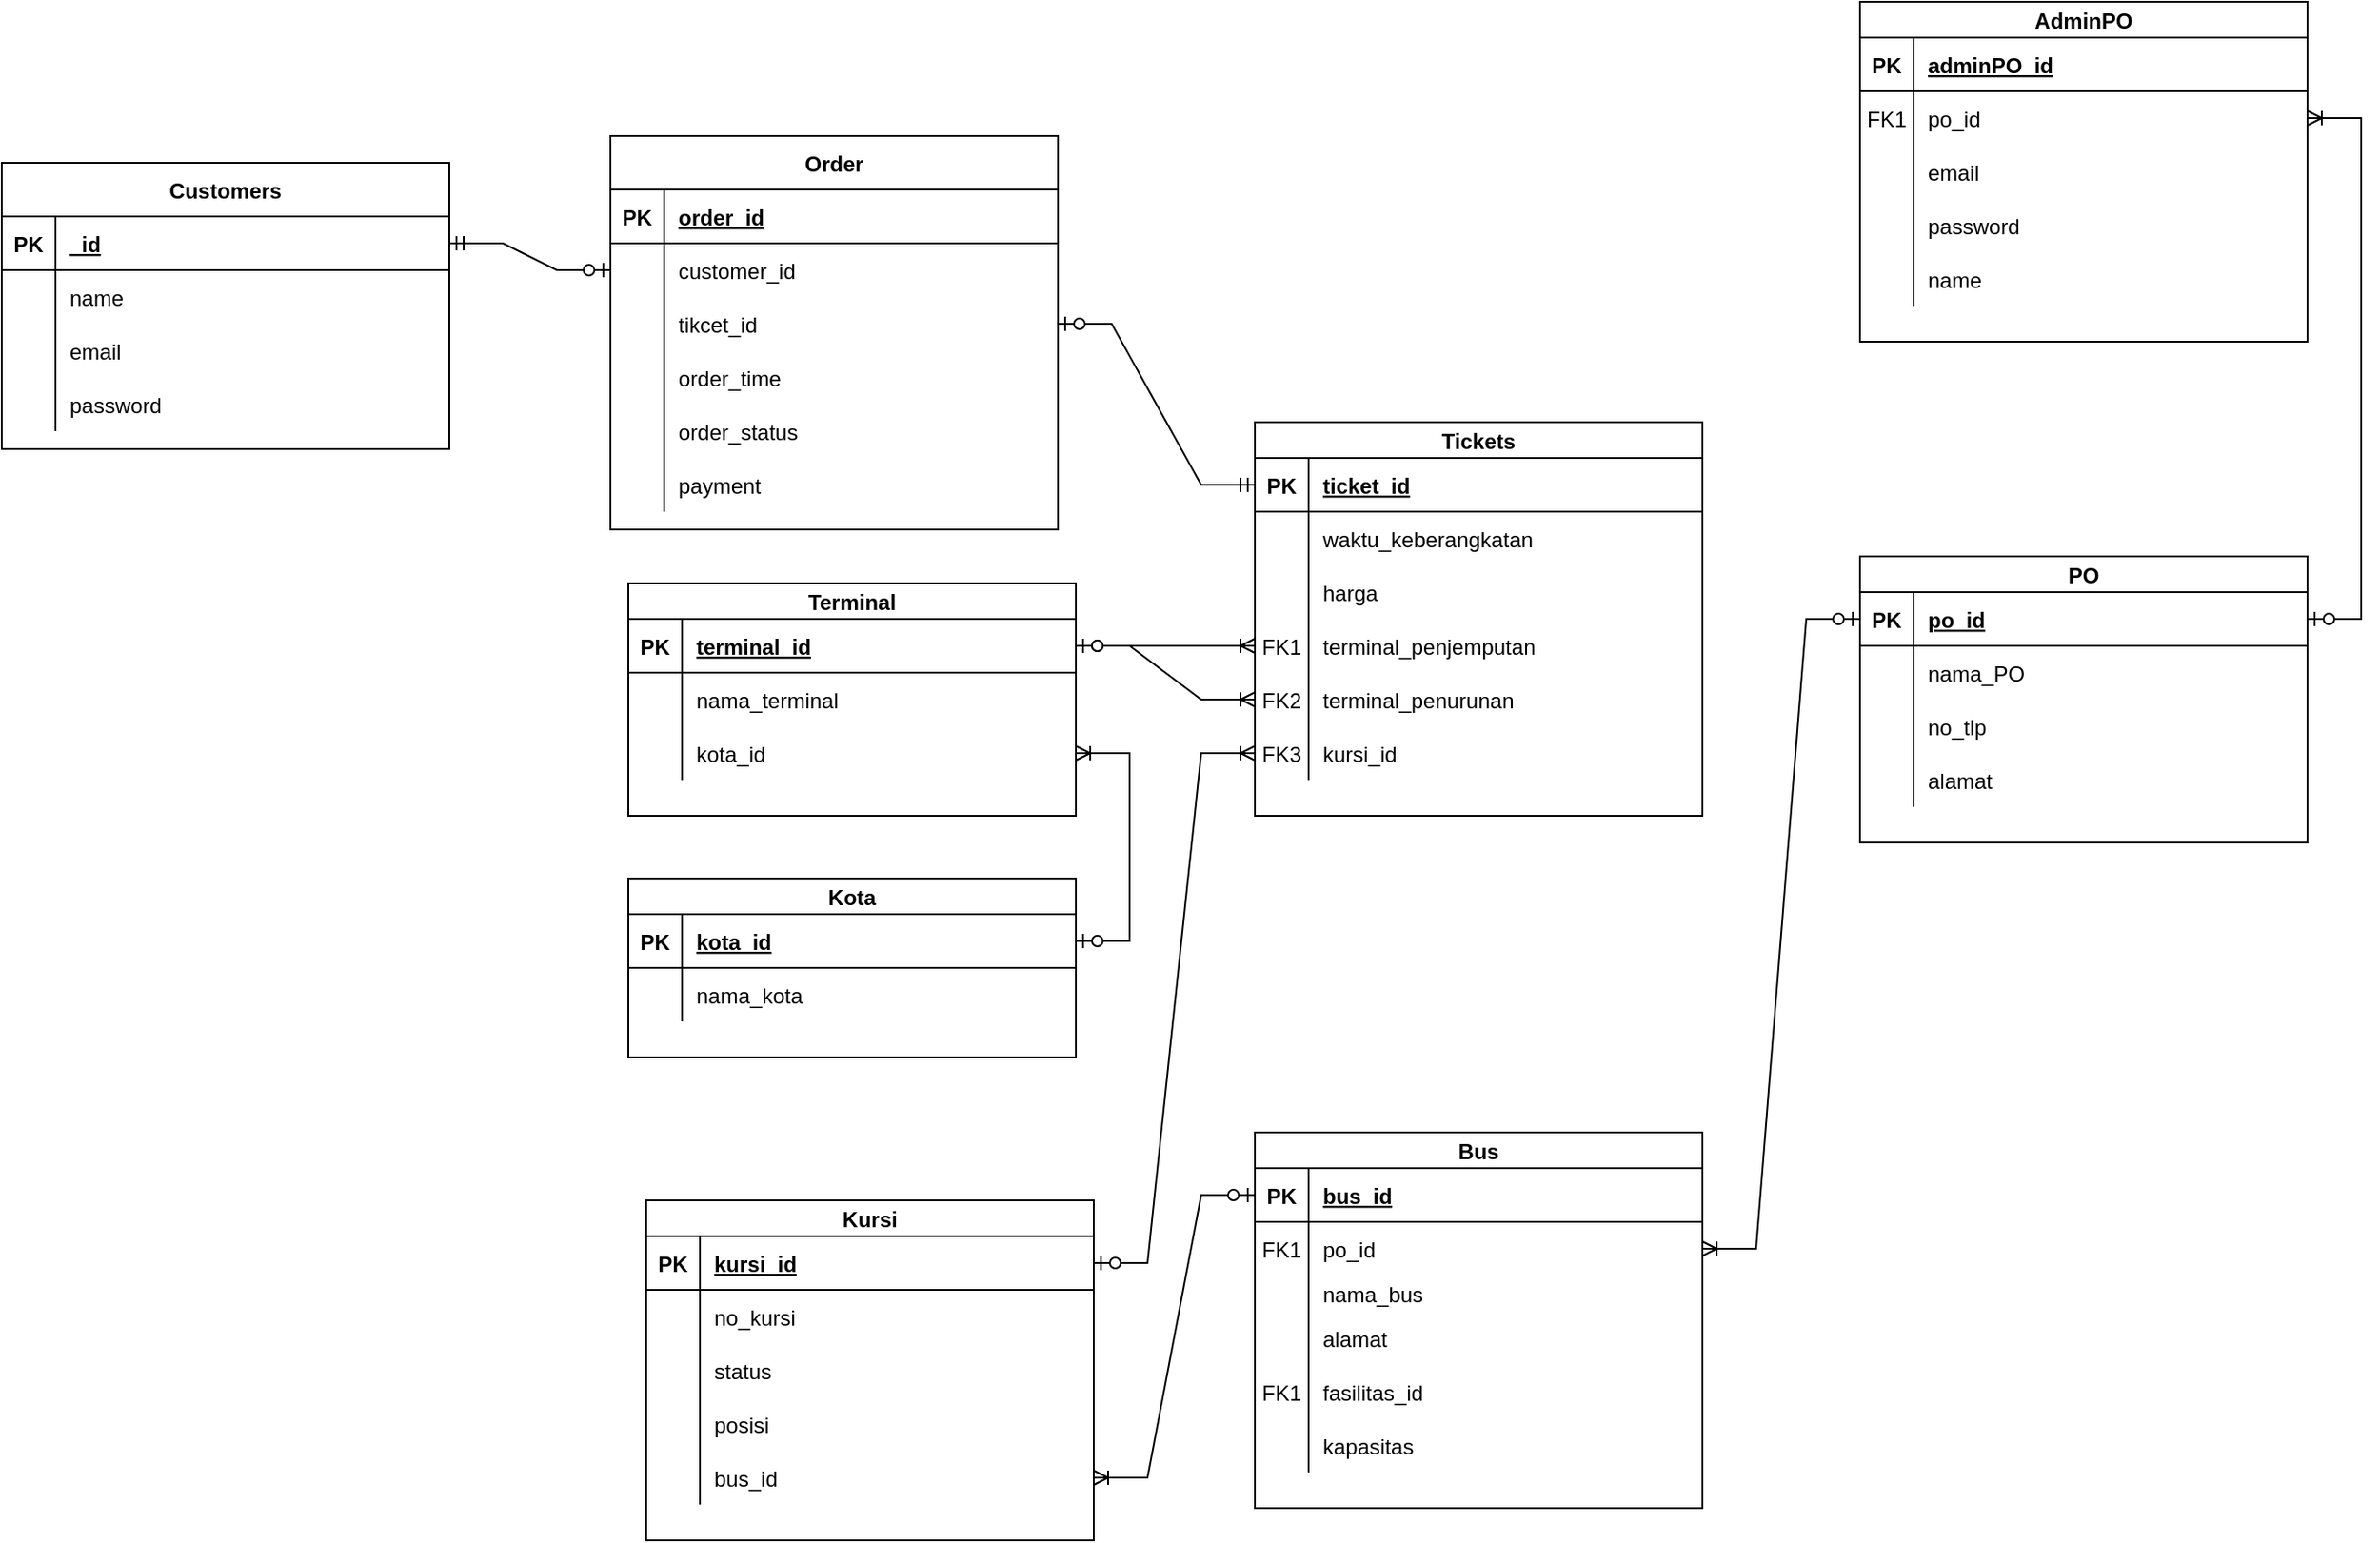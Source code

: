<mxfile version="26.0.8">
  <diagram id="R2lEEEUBdFMjLlhIrx00" name="Page-1">
    <mxGraphModel dx="1981" dy="765" grid="1" gridSize="10" guides="1" tooltips="1" connect="1" arrows="1" fold="1" page="1" pageScale="1" pageWidth="850" pageHeight="1100" math="0" shadow="0" extFonts="Permanent Marker^https://fonts.googleapis.com/css?family=Permanent+Marker">
      <root>
        <mxCell id="0" />
        <mxCell id="1" parent="0" />
        <mxCell id="C-vyLk0tnHw3VtMMgP7b-23" value="Customers" style="shape=table;startSize=30;container=1;collapsible=1;childLayout=tableLayout;fixedRows=1;rowLines=0;fontStyle=1;align=center;resizeLast=1;" parent="1" vertex="1">
          <mxGeometry x="-250" y="170" width="250" height="160" as="geometry" />
        </mxCell>
        <mxCell id="C-vyLk0tnHw3VtMMgP7b-24" value="" style="shape=partialRectangle;collapsible=0;dropTarget=0;pointerEvents=0;fillColor=none;points=[[0,0.5],[1,0.5]];portConstraint=eastwest;top=0;left=0;right=0;bottom=1;" parent="C-vyLk0tnHw3VtMMgP7b-23" vertex="1">
          <mxGeometry y="30" width="250" height="30" as="geometry" />
        </mxCell>
        <mxCell id="C-vyLk0tnHw3VtMMgP7b-25" value="PK" style="shape=partialRectangle;overflow=hidden;connectable=0;fillColor=none;top=0;left=0;bottom=0;right=0;fontStyle=1;" parent="C-vyLk0tnHw3VtMMgP7b-24" vertex="1">
          <mxGeometry width="30" height="30" as="geometry">
            <mxRectangle width="30" height="30" as="alternateBounds" />
          </mxGeometry>
        </mxCell>
        <mxCell id="C-vyLk0tnHw3VtMMgP7b-26" value="_id" style="shape=partialRectangle;overflow=hidden;connectable=0;fillColor=none;top=0;left=0;bottom=0;right=0;align=left;spacingLeft=6;fontStyle=5;" parent="C-vyLk0tnHw3VtMMgP7b-24" vertex="1">
          <mxGeometry x="30" width="220" height="30" as="geometry">
            <mxRectangle width="220" height="30" as="alternateBounds" />
          </mxGeometry>
        </mxCell>
        <mxCell id="C-vyLk0tnHw3VtMMgP7b-27" value="" style="shape=partialRectangle;collapsible=0;dropTarget=0;pointerEvents=0;fillColor=none;points=[[0,0.5],[1,0.5]];portConstraint=eastwest;top=0;left=0;right=0;bottom=0;" parent="C-vyLk0tnHw3VtMMgP7b-23" vertex="1">
          <mxGeometry y="60" width="250" height="30" as="geometry" />
        </mxCell>
        <mxCell id="C-vyLk0tnHw3VtMMgP7b-28" value="" style="shape=partialRectangle;overflow=hidden;connectable=0;fillColor=none;top=0;left=0;bottom=0;right=0;" parent="C-vyLk0tnHw3VtMMgP7b-27" vertex="1">
          <mxGeometry width="30" height="30" as="geometry">
            <mxRectangle width="30" height="30" as="alternateBounds" />
          </mxGeometry>
        </mxCell>
        <mxCell id="C-vyLk0tnHw3VtMMgP7b-29" value="name" style="shape=partialRectangle;overflow=hidden;connectable=0;fillColor=none;top=0;left=0;bottom=0;right=0;align=left;spacingLeft=6;" parent="C-vyLk0tnHw3VtMMgP7b-27" vertex="1">
          <mxGeometry x="30" width="220" height="30" as="geometry">
            <mxRectangle width="220" height="30" as="alternateBounds" />
          </mxGeometry>
        </mxCell>
        <mxCell id="Pmy3DQPZ5-46yqbEys9T-1" value="" style="shape=partialRectangle;collapsible=0;dropTarget=0;pointerEvents=0;fillColor=none;points=[[0,0.5],[1,0.5]];portConstraint=eastwest;top=0;left=0;right=0;bottom=0;" parent="C-vyLk0tnHw3VtMMgP7b-23" vertex="1">
          <mxGeometry y="90" width="250" height="30" as="geometry" />
        </mxCell>
        <mxCell id="Pmy3DQPZ5-46yqbEys9T-2" value="" style="shape=partialRectangle;overflow=hidden;connectable=0;fillColor=none;top=0;left=0;bottom=0;right=0;" parent="Pmy3DQPZ5-46yqbEys9T-1" vertex="1">
          <mxGeometry width="30" height="30" as="geometry">
            <mxRectangle width="30" height="30" as="alternateBounds" />
          </mxGeometry>
        </mxCell>
        <mxCell id="Pmy3DQPZ5-46yqbEys9T-3" value="email" style="shape=partialRectangle;overflow=hidden;connectable=0;fillColor=none;top=0;left=0;bottom=0;right=0;align=left;spacingLeft=6;" parent="Pmy3DQPZ5-46yqbEys9T-1" vertex="1">
          <mxGeometry x="30" width="220" height="30" as="geometry">
            <mxRectangle width="220" height="30" as="alternateBounds" />
          </mxGeometry>
        </mxCell>
        <mxCell id="Pmy3DQPZ5-46yqbEys9T-4" value="" style="shape=partialRectangle;collapsible=0;dropTarget=0;pointerEvents=0;fillColor=none;points=[[0,0.5],[1,0.5]];portConstraint=eastwest;top=0;left=0;right=0;bottom=0;" parent="C-vyLk0tnHw3VtMMgP7b-23" vertex="1">
          <mxGeometry y="120" width="250" height="30" as="geometry" />
        </mxCell>
        <mxCell id="Pmy3DQPZ5-46yqbEys9T-5" value="" style="shape=partialRectangle;overflow=hidden;connectable=0;fillColor=none;top=0;left=0;bottom=0;right=0;" parent="Pmy3DQPZ5-46yqbEys9T-4" vertex="1">
          <mxGeometry width="30" height="30" as="geometry">
            <mxRectangle width="30" height="30" as="alternateBounds" />
          </mxGeometry>
        </mxCell>
        <mxCell id="Pmy3DQPZ5-46yqbEys9T-6" value="password" style="shape=partialRectangle;overflow=hidden;connectable=0;fillColor=none;top=0;left=0;bottom=0;right=0;align=left;spacingLeft=6;" parent="Pmy3DQPZ5-46yqbEys9T-4" vertex="1">
          <mxGeometry x="30" width="220" height="30" as="geometry">
            <mxRectangle width="220" height="30" as="alternateBounds" />
          </mxGeometry>
        </mxCell>
        <mxCell id="Pmy3DQPZ5-46yqbEys9T-7" value="AdminPO" style="shape=table;startSize=20;container=1;collapsible=1;childLayout=tableLayout;fixedRows=1;rowLines=0;fontStyle=1;align=center;resizeLast=1;" parent="1" vertex="1">
          <mxGeometry x="788" y="80" width="250" height="190.0" as="geometry" />
        </mxCell>
        <mxCell id="Pmy3DQPZ5-46yqbEys9T-8" value="" style="shape=partialRectangle;collapsible=0;dropTarget=0;pointerEvents=0;fillColor=none;points=[[0,0.5],[1,0.5]];portConstraint=eastwest;top=0;left=0;right=0;bottom=1;" parent="Pmy3DQPZ5-46yqbEys9T-7" vertex="1">
          <mxGeometry y="20" width="250" height="30" as="geometry" />
        </mxCell>
        <mxCell id="Pmy3DQPZ5-46yqbEys9T-9" value="PK" style="shape=partialRectangle;overflow=hidden;connectable=0;fillColor=none;top=0;left=0;bottom=0;right=0;fontStyle=1;" parent="Pmy3DQPZ5-46yqbEys9T-8" vertex="1">
          <mxGeometry width="30" height="30" as="geometry">
            <mxRectangle width="30" height="30" as="alternateBounds" />
          </mxGeometry>
        </mxCell>
        <mxCell id="Pmy3DQPZ5-46yqbEys9T-10" value="adminPO_id" style="shape=partialRectangle;overflow=hidden;connectable=0;fillColor=none;top=0;left=0;bottom=0;right=0;align=left;spacingLeft=6;fontStyle=5;" parent="Pmy3DQPZ5-46yqbEys9T-8" vertex="1">
          <mxGeometry x="30" width="220" height="30" as="geometry">
            <mxRectangle width="220" height="30" as="alternateBounds" />
          </mxGeometry>
        </mxCell>
        <mxCell id="Pmy3DQPZ5-46yqbEys9T-11" value="" style="shape=partialRectangle;collapsible=0;dropTarget=0;pointerEvents=0;fillColor=none;points=[[0,0.5],[1,0.5]];portConstraint=eastwest;top=0;left=0;right=0;bottom=0;" parent="Pmy3DQPZ5-46yqbEys9T-7" vertex="1">
          <mxGeometry y="50" width="250" height="30" as="geometry" />
        </mxCell>
        <mxCell id="Pmy3DQPZ5-46yqbEys9T-12" value="FK1" style="shape=partialRectangle;overflow=hidden;connectable=0;fillColor=none;top=0;left=0;bottom=0;right=0;" parent="Pmy3DQPZ5-46yqbEys9T-11" vertex="1">
          <mxGeometry width="30" height="30" as="geometry">
            <mxRectangle width="30" height="30" as="alternateBounds" />
          </mxGeometry>
        </mxCell>
        <mxCell id="Pmy3DQPZ5-46yqbEys9T-13" value="po_id" style="shape=partialRectangle;overflow=hidden;connectable=0;fillColor=none;top=0;left=0;bottom=0;right=0;align=left;spacingLeft=6;" parent="Pmy3DQPZ5-46yqbEys9T-11" vertex="1">
          <mxGeometry x="30" width="220" height="30" as="geometry">
            <mxRectangle width="220" height="30" as="alternateBounds" />
          </mxGeometry>
        </mxCell>
        <mxCell id="Pmy3DQPZ5-46yqbEys9T-14" value="" style="shape=partialRectangle;collapsible=0;dropTarget=0;pointerEvents=0;fillColor=none;points=[[0,0.5],[1,0.5]];portConstraint=eastwest;top=0;left=0;right=0;bottom=0;" parent="Pmy3DQPZ5-46yqbEys9T-7" vertex="1">
          <mxGeometry y="80" width="250" height="30" as="geometry" />
        </mxCell>
        <mxCell id="Pmy3DQPZ5-46yqbEys9T-15" value="" style="shape=partialRectangle;overflow=hidden;connectable=0;fillColor=none;top=0;left=0;bottom=0;right=0;" parent="Pmy3DQPZ5-46yqbEys9T-14" vertex="1">
          <mxGeometry width="30" height="30" as="geometry">
            <mxRectangle width="30" height="30" as="alternateBounds" />
          </mxGeometry>
        </mxCell>
        <mxCell id="Pmy3DQPZ5-46yqbEys9T-16" value="email" style="shape=partialRectangle;overflow=hidden;connectable=0;fillColor=none;top=0;left=0;bottom=0;right=0;align=left;spacingLeft=6;" parent="Pmy3DQPZ5-46yqbEys9T-14" vertex="1">
          <mxGeometry x="30" width="220" height="30" as="geometry">
            <mxRectangle width="220" height="30" as="alternateBounds" />
          </mxGeometry>
        </mxCell>
        <mxCell id="Pmy3DQPZ5-46yqbEys9T-56" value="" style="shape=partialRectangle;collapsible=0;dropTarget=0;pointerEvents=0;fillColor=none;points=[[0,0.5],[1,0.5]];portConstraint=eastwest;top=0;left=0;right=0;bottom=0;" parent="Pmy3DQPZ5-46yqbEys9T-7" vertex="1">
          <mxGeometry y="110" width="250" height="30" as="geometry" />
        </mxCell>
        <mxCell id="Pmy3DQPZ5-46yqbEys9T-57" value="" style="shape=partialRectangle;overflow=hidden;connectable=0;fillColor=none;top=0;left=0;bottom=0;right=0;" parent="Pmy3DQPZ5-46yqbEys9T-56" vertex="1">
          <mxGeometry width="30" height="30" as="geometry">
            <mxRectangle width="30" height="30" as="alternateBounds" />
          </mxGeometry>
        </mxCell>
        <mxCell id="Pmy3DQPZ5-46yqbEys9T-58" value="password" style="shape=partialRectangle;overflow=hidden;connectable=0;fillColor=none;top=0;left=0;bottom=0;right=0;align=left;spacingLeft=6;" parent="Pmy3DQPZ5-46yqbEys9T-56" vertex="1">
          <mxGeometry x="30" width="220" height="30" as="geometry">
            <mxRectangle width="220" height="30" as="alternateBounds" />
          </mxGeometry>
        </mxCell>
        <mxCell id="Pmy3DQPZ5-46yqbEys9T-59" value="" style="shape=partialRectangle;collapsible=0;dropTarget=0;pointerEvents=0;fillColor=none;points=[[0,0.5],[1,0.5]];portConstraint=eastwest;top=0;left=0;right=0;bottom=0;" parent="Pmy3DQPZ5-46yqbEys9T-7" vertex="1">
          <mxGeometry y="140" width="250" height="30" as="geometry" />
        </mxCell>
        <mxCell id="Pmy3DQPZ5-46yqbEys9T-60" value="" style="shape=partialRectangle;overflow=hidden;connectable=0;fillColor=none;top=0;left=0;bottom=0;right=0;" parent="Pmy3DQPZ5-46yqbEys9T-59" vertex="1">
          <mxGeometry width="30" height="30" as="geometry">
            <mxRectangle width="30" height="30" as="alternateBounds" />
          </mxGeometry>
        </mxCell>
        <mxCell id="Pmy3DQPZ5-46yqbEys9T-61" value="name" style="shape=partialRectangle;overflow=hidden;connectable=0;fillColor=none;top=0;left=0;bottom=0;right=0;align=left;spacingLeft=6;" parent="Pmy3DQPZ5-46yqbEys9T-59" vertex="1">
          <mxGeometry x="30" width="220" height="30" as="geometry">
            <mxRectangle width="220" height="30" as="alternateBounds" />
          </mxGeometry>
        </mxCell>
        <mxCell id="Pmy3DQPZ5-46yqbEys9T-79" value="" style="edgeStyle=entityRelationEdgeStyle;fontSize=12;html=1;endArrow=ERoneToMany;startArrow=ERzeroToOne;rounded=0;exitX=1;exitY=0.5;exitDx=0;exitDy=0;entryX=1;entryY=0.5;entryDx=0;entryDy=0;" parent="1" source="Pmy3DQPZ5-46yqbEys9T-64" target="Pmy3DQPZ5-46yqbEys9T-11" edge="1">
          <mxGeometry width="100" height="100" relative="1" as="geometry">
            <mxPoint x="1032" y="155" as="sourcePoint" />
            <mxPoint x="952" y="275" as="targetPoint" />
          </mxGeometry>
        </mxCell>
        <mxCell id="Pmy3DQPZ5-46yqbEys9T-63" value="PO" style="shape=table;startSize=20;container=1;collapsible=1;childLayout=tableLayout;fixedRows=1;rowLines=0;fontStyle=1;align=center;resizeLast=1;" parent="1" vertex="1">
          <mxGeometry x="788" y="390" width="250" height="160.0" as="geometry" />
        </mxCell>
        <mxCell id="Pmy3DQPZ5-46yqbEys9T-64" value="" style="shape=partialRectangle;collapsible=0;dropTarget=0;pointerEvents=0;fillColor=none;points=[[0,0.5],[1,0.5]];portConstraint=eastwest;top=0;left=0;right=0;bottom=1;" parent="Pmy3DQPZ5-46yqbEys9T-63" vertex="1">
          <mxGeometry y="20" width="250" height="30" as="geometry" />
        </mxCell>
        <mxCell id="Pmy3DQPZ5-46yqbEys9T-65" value="PK" style="shape=partialRectangle;overflow=hidden;connectable=0;fillColor=none;top=0;left=0;bottom=0;right=0;fontStyle=1;" parent="Pmy3DQPZ5-46yqbEys9T-64" vertex="1">
          <mxGeometry width="30" height="30" as="geometry">
            <mxRectangle width="30" height="30" as="alternateBounds" />
          </mxGeometry>
        </mxCell>
        <mxCell id="Pmy3DQPZ5-46yqbEys9T-66" value="po_id" style="shape=partialRectangle;overflow=hidden;connectable=0;fillColor=none;top=0;left=0;bottom=0;right=0;align=left;spacingLeft=6;fontStyle=5;" parent="Pmy3DQPZ5-46yqbEys9T-64" vertex="1">
          <mxGeometry x="30" width="220" height="30" as="geometry">
            <mxRectangle width="220" height="30" as="alternateBounds" />
          </mxGeometry>
        </mxCell>
        <mxCell id="Pmy3DQPZ5-46yqbEys9T-67" value="" style="shape=partialRectangle;collapsible=0;dropTarget=0;pointerEvents=0;fillColor=none;points=[[0,0.5],[1,0.5]];portConstraint=eastwest;top=0;left=0;right=0;bottom=0;" parent="Pmy3DQPZ5-46yqbEys9T-63" vertex="1">
          <mxGeometry y="50" width="250" height="30" as="geometry" />
        </mxCell>
        <mxCell id="Pmy3DQPZ5-46yqbEys9T-68" value="" style="shape=partialRectangle;overflow=hidden;connectable=0;fillColor=none;top=0;left=0;bottom=0;right=0;" parent="Pmy3DQPZ5-46yqbEys9T-67" vertex="1">
          <mxGeometry width="30" height="30" as="geometry">
            <mxRectangle width="30" height="30" as="alternateBounds" />
          </mxGeometry>
        </mxCell>
        <mxCell id="Pmy3DQPZ5-46yqbEys9T-69" value="nama_PO" style="shape=partialRectangle;overflow=hidden;connectable=0;fillColor=none;top=0;left=0;bottom=0;right=0;align=left;spacingLeft=6;" parent="Pmy3DQPZ5-46yqbEys9T-67" vertex="1">
          <mxGeometry x="30" width="220" height="30" as="geometry">
            <mxRectangle width="220" height="30" as="alternateBounds" />
          </mxGeometry>
        </mxCell>
        <mxCell id="Pmy3DQPZ5-46yqbEys9T-70" value="" style="shape=partialRectangle;collapsible=0;dropTarget=0;pointerEvents=0;fillColor=none;points=[[0,0.5],[1,0.5]];portConstraint=eastwest;top=0;left=0;right=0;bottom=0;" parent="Pmy3DQPZ5-46yqbEys9T-63" vertex="1">
          <mxGeometry y="80" width="250" height="30" as="geometry" />
        </mxCell>
        <mxCell id="Pmy3DQPZ5-46yqbEys9T-71" value="" style="shape=partialRectangle;overflow=hidden;connectable=0;fillColor=none;top=0;left=0;bottom=0;right=0;" parent="Pmy3DQPZ5-46yqbEys9T-70" vertex="1">
          <mxGeometry width="30" height="30" as="geometry">
            <mxRectangle width="30" height="30" as="alternateBounds" />
          </mxGeometry>
        </mxCell>
        <mxCell id="Pmy3DQPZ5-46yqbEys9T-72" value="no_tlp" style="shape=partialRectangle;overflow=hidden;connectable=0;fillColor=none;top=0;left=0;bottom=0;right=0;align=left;spacingLeft=6;" parent="Pmy3DQPZ5-46yqbEys9T-70" vertex="1">
          <mxGeometry x="30" width="220" height="30" as="geometry">
            <mxRectangle width="220" height="30" as="alternateBounds" />
          </mxGeometry>
        </mxCell>
        <mxCell id="Pmy3DQPZ5-46yqbEys9T-73" value="" style="shape=partialRectangle;collapsible=0;dropTarget=0;pointerEvents=0;fillColor=none;points=[[0,0.5],[1,0.5]];portConstraint=eastwest;top=0;left=0;right=0;bottom=0;" parent="Pmy3DQPZ5-46yqbEys9T-63" vertex="1">
          <mxGeometry y="110" width="250" height="30" as="geometry" />
        </mxCell>
        <mxCell id="Pmy3DQPZ5-46yqbEys9T-74" value="" style="shape=partialRectangle;overflow=hidden;connectable=0;fillColor=none;top=0;left=0;bottom=0;right=0;" parent="Pmy3DQPZ5-46yqbEys9T-73" vertex="1">
          <mxGeometry width="30" height="30" as="geometry">
            <mxRectangle width="30" height="30" as="alternateBounds" />
          </mxGeometry>
        </mxCell>
        <mxCell id="Pmy3DQPZ5-46yqbEys9T-75" value="alamat" style="shape=partialRectangle;overflow=hidden;connectable=0;fillColor=none;top=0;left=0;bottom=0;right=0;align=left;spacingLeft=6;" parent="Pmy3DQPZ5-46yqbEys9T-73" vertex="1">
          <mxGeometry x="30" width="220" height="30" as="geometry">
            <mxRectangle width="220" height="30" as="alternateBounds" />
          </mxGeometry>
        </mxCell>
        <mxCell id="Pmy3DQPZ5-46yqbEys9T-80" value="Bus" style="shape=table;startSize=20;container=1;collapsible=1;childLayout=tableLayout;fixedRows=1;rowLines=0;fontStyle=1;align=center;resizeLast=1;" parent="1" vertex="1">
          <mxGeometry x="450" y="712" width="250" height="210.0" as="geometry" />
        </mxCell>
        <mxCell id="Pmy3DQPZ5-46yqbEys9T-81" value="" style="shape=partialRectangle;collapsible=0;dropTarget=0;pointerEvents=0;fillColor=none;points=[[0,0.5],[1,0.5]];portConstraint=eastwest;top=0;left=0;right=0;bottom=1;" parent="Pmy3DQPZ5-46yqbEys9T-80" vertex="1">
          <mxGeometry y="20" width="250" height="30" as="geometry" />
        </mxCell>
        <mxCell id="Pmy3DQPZ5-46yqbEys9T-82" value="PK" style="shape=partialRectangle;overflow=hidden;connectable=0;fillColor=none;top=0;left=0;bottom=0;right=0;fontStyle=1;" parent="Pmy3DQPZ5-46yqbEys9T-81" vertex="1">
          <mxGeometry width="30" height="30" as="geometry">
            <mxRectangle width="30" height="30" as="alternateBounds" />
          </mxGeometry>
        </mxCell>
        <mxCell id="Pmy3DQPZ5-46yqbEys9T-83" value="bus_id" style="shape=partialRectangle;overflow=hidden;connectable=0;fillColor=none;top=0;left=0;bottom=0;right=0;align=left;spacingLeft=6;fontStyle=5;" parent="Pmy3DQPZ5-46yqbEys9T-81" vertex="1">
          <mxGeometry x="30" width="220" height="30" as="geometry">
            <mxRectangle width="220" height="30" as="alternateBounds" />
          </mxGeometry>
        </mxCell>
        <mxCell id="Pmy3DQPZ5-46yqbEys9T-84" value="" style="shape=partialRectangle;collapsible=0;dropTarget=0;pointerEvents=0;fillColor=none;points=[[0,0.5],[1,0.5]];portConstraint=eastwest;top=0;left=0;right=0;bottom=0;" parent="Pmy3DQPZ5-46yqbEys9T-80" vertex="1">
          <mxGeometry y="50" width="250" height="30" as="geometry" />
        </mxCell>
        <mxCell id="Pmy3DQPZ5-46yqbEys9T-85" value="FK1" style="shape=partialRectangle;overflow=hidden;connectable=0;fillColor=none;top=0;left=0;bottom=0;right=0;" parent="Pmy3DQPZ5-46yqbEys9T-84" vertex="1">
          <mxGeometry width="30" height="30" as="geometry">
            <mxRectangle width="30" height="30" as="alternateBounds" />
          </mxGeometry>
        </mxCell>
        <mxCell id="Pmy3DQPZ5-46yqbEys9T-86" value="po_id" style="shape=partialRectangle;overflow=hidden;connectable=0;fillColor=none;top=0;left=0;bottom=0;right=0;align=left;spacingLeft=6;" parent="Pmy3DQPZ5-46yqbEys9T-84" vertex="1">
          <mxGeometry x="30" width="220" height="30" as="geometry">
            <mxRectangle width="220" height="30" as="alternateBounds" />
          </mxGeometry>
        </mxCell>
        <mxCell id="Pmy3DQPZ5-46yqbEys9T-87" value="" style="shape=partialRectangle;collapsible=0;dropTarget=0;pointerEvents=0;fillColor=none;points=[[0,0.5],[1,0.5]];portConstraint=eastwest;top=0;left=0;right=0;bottom=0;" parent="Pmy3DQPZ5-46yqbEys9T-80" vertex="1">
          <mxGeometry y="80" width="250" height="20" as="geometry" />
        </mxCell>
        <mxCell id="Pmy3DQPZ5-46yqbEys9T-88" value="" style="shape=partialRectangle;overflow=hidden;connectable=0;fillColor=none;top=0;left=0;bottom=0;right=0;" parent="Pmy3DQPZ5-46yqbEys9T-87" vertex="1">
          <mxGeometry width="30" height="20" as="geometry">
            <mxRectangle width="30" height="20" as="alternateBounds" />
          </mxGeometry>
        </mxCell>
        <mxCell id="Pmy3DQPZ5-46yqbEys9T-89" value="nama_bus" style="shape=partialRectangle;overflow=hidden;connectable=0;fillColor=none;top=0;left=0;bottom=0;right=0;align=left;spacingLeft=6;" parent="Pmy3DQPZ5-46yqbEys9T-87" vertex="1">
          <mxGeometry x="30" width="220" height="20" as="geometry">
            <mxRectangle width="220" height="20" as="alternateBounds" />
          </mxGeometry>
        </mxCell>
        <mxCell id="Pmy3DQPZ5-46yqbEys9T-90" value="" style="shape=partialRectangle;collapsible=0;dropTarget=0;pointerEvents=0;fillColor=none;points=[[0,0.5],[1,0.5]];portConstraint=eastwest;top=0;left=0;right=0;bottom=0;" parent="Pmy3DQPZ5-46yqbEys9T-80" vertex="1">
          <mxGeometry y="100" width="250" height="30" as="geometry" />
        </mxCell>
        <mxCell id="Pmy3DQPZ5-46yqbEys9T-91" value="" style="shape=partialRectangle;overflow=hidden;connectable=0;fillColor=none;top=0;left=0;bottom=0;right=0;" parent="Pmy3DQPZ5-46yqbEys9T-90" vertex="1">
          <mxGeometry width="30" height="30" as="geometry">
            <mxRectangle width="30" height="30" as="alternateBounds" />
          </mxGeometry>
        </mxCell>
        <mxCell id="Pmy3DQPZ5-46yqbEys9T-92" value="alamat" style="shape=partialRectangle;overflow=hidden;connectable=0;fillColor=none;top=0;left=0;bottom=0;right=0;align=left;spacingLeft=6;" parent="Pmy3DQPZ5-46yqbEys9T-90" vertex="1">
          <mxGeometry x="30" width="220" height="30" as="geometry">
            <mxRectangle width="220" height="30" as="alternateBounds" />
          </mxGeometry>
        </mxCell>
        <mxCell id="Pmy3DQPZ5-46yqbEys9T-93" value="" style="shape=partialRectangle;collapsible=0;dropTarget=0;pointerEvents=0;fillColor=none;points=[[0,0.5],[1,0.5]];portConstraint=eastwest;top=0;left=0;right=0;bottom=0;" parent="Pmy3DQPZ5-46yqbEys9T-80" vertex="1">
          <mxGeometry y="130" width="250" height="30" as="geometry" />
        </mxCell>
        <mxCell id="Pmy3DQPZ5-46yqbEys9T-94" value="FK1" style="shape=partialRectangle;overflow=hidden;connectable=0;fillColor=none;top=0;left=0;bottom=0;right=0;" parent="Pmy3DQPZ5-46yqbEys9T-93" vertex="1">
          <mxGeometry width="30" height="30" as="geometry">
            <mxRectangle width="30" height="30" as="alternateBounds" />
          </mxGeometry>
        </mxCell>
        <mxCell id="Pmy3DQPZ5-46yqbEys9T-95" value="fasilitas_id" style="shape=partialRectangle;overflow=hidden;connectable=0;fillColor=none;top=0;left=0;bottom=0;right=0;align=left;spacingLeft=6;" parent="Pmy3DQPZ5-46yqbEys9T-93" vertex="1">
          <mxGeometry x="30" width="220" height="30" as="geometry">
            <mxRectangle width="220" height="30" as="alternateBounds" />
          </mxGeometry>
        </mxCell>
        <mxCell id="Pmy3DQPZ5-46yqbEys9T-96" value="" style="shape=partialRectangle;collapsible=0;dropTarget=0;pointerEvents=0;fillColor=none;points=[[0,0.5],[1,0.5]];portConstraint=eastwest;top=0;left=0;right=0;bottom=0;" parent="Pmy3DQPZ5-46yqbEys9T-80" vertex="1">
          <mxGeometry y="160" width="250" height="30" as="geometry" />
        </mxCell>
        <mxCell id="Pmy3DQPZ5-46yqbEys9T-97" value="" style="shape=partialRectangle;overflow=hidden;connectable=0;fillColor=none;top=0;left=0;bottom=0;right=0;" parent="Pmy3DQPZ5-46yqbEys9T-96" vertex="1">
          <mxGeometry width="30" height="30" as="geometry">
            <mxRectangle width="30" height="30" as="alternateBounds" />
          </mxGeometry>
        </mxCell>
        <mxCell id="Pmy3DQPZ5-46yqbEys9T-98" value="kapasitas" style="shape=partialRectangle;overflow=hidden;connectable=0;fillColor=none;top=0;left=0;bottom=0;right=0;align=left;spacingLeft=6;" parent="Pmy3DQPZ5-46yqbEys9T-96" vertex="1">
          <mxGeometry x="30" width="220" height="30" as="geometry">
            <mxRectangle width="220" height="30" as="alternateBounds" />
          </mxGeometry>
        </mxCell>
        <mxCell id="Pmy3DQPZ5-46yqbEys9T-99" value="Kursi" style="shape=table;startSize=20;container=1;collapsible=1;childLayout=tableLayout;fixedRows=1;rowLines=0;fontStyle=1;align=center;resizeLast=1;" parent="1" vertex="1">
          <mxGeometry x="110" y="750" width="250" height="190.0" as="geometry" />
        </mxCell>
        <mxCell id="Pmy3DQPZ5-46yqbEys9T-100" value="" style="shape=partialRectangle;collapsible=0;dropTarget=0;pointerEvents=0;fillColor=none;points=[[0,0.5],[1,0.5]];portConstraint=eastwest;top=0;left=0;right=0;bottom=1;" parent="Pmy3DQPZ5-46yqbEys9T-99" vertex="1">
          <mxGeometry y="20" width="250" height="30" as="geometry" />
        </mxCell>
        <mxCell id="Pmy3DQPZ5-46yqbEys9T-101" value="PK" style="shape=partialRectangle;overflow=hidden;connectable=0;fillColor=none;top=0;left=0;bottom=0;right=0;fontStyle=1;" parent="Pmy3DQPZ5-46yqbEys9T-100" vertex="1">
          <mxGeometry width="30" height="30" as="geometry">
            <mxRectangle width="30" height="30" as="alternateBounds" />
          </mxGeometry>
        </mxCell>
        <mxCell id="Pmy3DQPZ5-46yqbEys9T-102" value="kursi_id" style="shape=partialRectangle;overflow=hidden;connectable=0;fillColor=none;top=0;left=0;bottom=0;right=0;align=left;spacingLeft=6;fontStyle=5;" parent="Pmy3DQPZ5-46yqbEys9T-100" vertex="1">
          <mxGeometry x="30" width="220" height="30" as="geometry">
            <mxRectangle width="220" height="30" as="alternateBounds" />
          </mxGeometry>
        </mxCell>
        <mxCell id="Pmy3DQPZ5-46yqbEys9T-103" value="" style="shape=partialRectangle;collapsible=0;dropTarget=0;pointerEvents=0;fillColor=none;points=[[0,0.5],[1,0.5]];portConstraint=eastwest;top=0;left=0;right=0;bottom=0;" parent="Pmy3DQPZ5-46yqbEys9T-99" vertex="1">
          <mxGeometry y="50" width="250" height="30" as="geometry" />
        </mxCell>
        <mxCell id="Pmy3DQPZ5-46yqbEys9T-104" value="" style="shape=partialRectangle;overflow=hidden;connectable=0;fillColor=none;top=0;left=0;bottom=0;right=0;" parent="Pmy3DQPZ5-46yqbEys9T-103" vertex="1">
          <mxGeometry width="30" height="30" as="geometry">
            <mxRectangle width="30" height="30" as="alternateBounds" />
          </mxGeometry>
        </mxCell>
        <mxCell id="Pmy3DQPZ5-46yqbEys9T-105" value="no_kursi" style="shape=partialRectangle;overflow=hidden;connectable=0;fillColor=none;top=0;left=0;bottom=0;right=0;align=left;spacingLeft=6;" parent="Pmy3DQPZ5-46yqbEys9T-103" vertex="1">
          <mxGeometry x="30" width="220" height="30" as="geometry">
            <mxRectangle width="220" height="30" as="alternateBounds" />
          </mxGeometry>
        </mxCell>
        <mxCell id="Pmy3DQPZ5-46yqbEys9T-106" value="" style="shape=partialRectangle;collapsible=0;dropTarget=0;pointerEvents=0;fillColor=none;points=[[0,0.5],[1,0.5]];portConstraint=eastwest;top=0;left=0;right=0;bottom=0;" parent="Pmy3DQPZ5-46yqbEys9T-99" vertex="1">
          <mxGeometry y="80" width="250" height="30" as="geometry" />
        </mxCell>
        <mxCell id="Pmy3DQPZ5-46yqbEys9T-107" value="" style="shape=partialRectangle;overflow=hidden;connectable=0;fillColor=none;top=0;left=0;bottom=0;right=0;" parent="Pmy3DQPZ5-46yqbEys9T-106" vertex="1">
          <mxGeometry width="30" height="30" as="geometry">
            <mxRectangle width="30" height="30" as="alternateBounds" />
          </mxGeometry>
        </mxCell>
        <mxCell id="Pmy3DQPZ5-46yqbEys9T-108" value="status" style="shape=partialRectangle;overflow=hidden;connectable=0;fillColor=none;top=0;left=0;bottom=0;right=0;align=left;spacingLeft=6;" parent="Pmy3DQPZ5-46yqbEys9T-106" vertex="1">
          <mxGeometry x="30" width="220" height="30" as="geometry">
            <mxRectangle width="220" height="30" as="alternateBounds" />
          </mxGeometry>
        </mxCell>
        <mxCell id="Pmy3DQPZ5-46yqbEys9T-109" value="" style="shape=partialRectangle;collapsible=0;dropTarget=0;pointerEvents=0;fillColor=none;points=[[0,0.5],[1,0.5]];portConstraint=eastwest;top=0;left=0;right=0;bottom=0;" parent="Pmy3DQPZ5-46yqbEys9T-99" vertex="1">
          <mxGeometry y="110" width="250" height="30" as="geometry" />
        </mxCell>
        <mxCell id="Pmy3DQPZ5-46yqbEys9T-110" value="" style="shape=partialRectangle;overflow=hidden;connectable=0;fillColor=none;top=0;left=0;bottom=0;right=0;" parent="Pmy3DQPZ5-46yqbEys9T-109" vertex="1">
          <mxGeometry width="30" height="30" as="geometry">
            <mxRectangle width="30" height="30" as="alternateBounds" />
          </mxGeometry>
        </mxCell>
        <mxCell id="Pmy3DQPZ5-46yqbEys9T-111" value="posisi" style="shape=partialRectangle;overflow=hidden;connectable=0;fillColor=none;top=0;left=0;bottom=0;right=0;align=left;spacingLeft=6;" parent="Pmy3DQPZ5-46yqbEys9T-109" vertex="1">
          <mxGeometry x="30" width="220" height="30" as="geometry">
            <mxRectangle width="220" height="30" as="alternateBounds" />
          </mxGeometry>
        </mxCell>
        <mxCell id="Pmy3DQPZ5-46yqbEys9T-128" value="" style="shape=partialRectangle;collapsible=0;dropTarget=0;pointerEvents=0;fillColor=none;points=[[0,0.5],[1,0.5]];portConstraint=eastwest;top=0;left=0;right=0;bottom=0;" parent="Pmy3DQPZ5-46yqbEys9T-99" vertex="1">
          <mxGeometry y="140" width="250" height="30" as="geometry" />
        </mxCell>
        <mxCell id="Pmy3DQPZ5-46yqbEys9T-129" value="" style="shape=partialRectangle;overflow=hidden;connectable=0;fillColor=none;top=0;left=0;bottom=0;right=0;" parent="Pmy3DQPZ5-46yqbEys9T-128" vertex="1">
          <mxGeometry width="30" height="30" as="geometry">
            <mxRectangle width="30" height="30" as="alternateBounds" />
          </mxGeometry>
        </mxCell>
        <mxCell id="Pmy3DQPZ5-46yqbEys9T-130" value="bus_id" style="shape=partialRectangle;overflow=hidden;connectable=0;fillColor=none;top=0;left=0;bottom=0;right=0;align=left;spacingLeft=6;" parent="Pmy3DQPZ5-46yqbEys9T-128" vertex="1">
          <mxGeometry x="30" width="220" height="30" as="geometry">
            <mxRectangle width="220" height="30" as="alternateBounds" />
          </mxGeometry>
        </mxCell>
        <mxCell id="Pmy3DQPZ5-46yqbEys9T-131" value="" style="edgeStyle=entityRelationEdgeStyle;fontSize=12;html=1;endArrow=ERoneToMany;startArrow=ERzeroToOne;rounded=0;exitX=0;exitY=0.5;exitDx=0;exitDy=0;" parent="1" source="Pmy3DQPZ5-46yqbEys9T-81" target="Pmy3DQPZ5-46yqbEys9T-128" edge="1">
          <mxGeometry width="100" height="100" relative="1" as="geometry">
            <mxPoint x="390" y="492" as="sourcePoint" />
            <mxPoint x="490" y="392" as="targetPoint" />
          </mxGeometry>
        </mxCell>
        <mxCell id="Pmy3DQPZ5-46yqbEys9T-132" value="" style="edgeStyle=entityRelationEdgeStyle;fontSize=12;html=1;endArrow=ERoneToMany;startArrow=ERzeroToOne;rounded=0;exitX=0;exitY=0.5;exitDx=0;exitDy=0;entryX=1;entryY=0.5;entryDx=0;entryDy=0;" parent="1" source="Pmy3DQPZ5-46yqbEys9T-64" target="Pmy3DQPZ5-46yqbEys9T-84" edge="1">
          <mxGeometry width="100" height="100" relative="1" as="geometry">
            <mxPoint x="460" y="435" as="sourcePoint" />
            <mxPoint x="370" y="565" as="targetPoint" />
          </mxGeometry>
        </mxCell>
        <mxCell id="Pmy3DQPZ5-46yqbEys9T-133" value="Kota" style="shape=table;startSize=20;container=1;collapsible=1;childLayout=tableLayout;fixedRows=1;rowLines=0;fontStyle=1;align=center;resizeLast=1;" parent="1" vertex="1">
          <mxGeometry x="100" y="570" width="250" height="100.0" as="geometry" />
        </mxCell>
        <mxCell id="Pmy3DQPZ5-46yqbEys9T-134" value="" style="shape=partialRectangle;collapsible=0;dropTarget=0;pointerEvents=0;fillColor=none;points=[[0,0.5],[1,0.5]];portConstraint=eastwest;top=0;left=0;right=0;bottom=1;" parent="Pmy3DQPZ5-46yqbEys9T-133" vertex="1">
          <mxGeometry y="20" width="250" height="30" as="geometry" />
        </mxCell>
        <mxCell id="Pmy3DQPZ5-46yqbEys9T-135" value="PK" style="shape=partialRectangle;overflow=hidden;connectable=0;fillColor=none;top=0;left=0;bottom=0;right=0;fontStyle=1;" parent="Pmy3DQPZ5-46yqbEys9T-134" vertex="1">
          <mxGeometry width="30" height="30" as="geometry">
            <mxRectangle width="30" height="30" as="alternateBounds" />
          </mxGeometry>
        </mxCell>
        <mxCell id="Pmy3DQPZ5-46yqbEys9T-136" value="kota_id" style="shape=partialRectangle;overflow=hidden;connectable=0;fillColor=none;top=0;left=0;bottom=0;right=0;align=left;spacingLeft=6;fontStyle=5;" parent="Pmy3DQPZ5-46yqbEys9T-134" vertex="1">
          <mxGeometry x="30" width="220" height="30" as="geometry">
            <mxRectangle width="220" height="30" as="alternateBounds" />
          </mxGeometry>
        </mxCell>
        <mxCell id="Pmy3DQPZ5-46yqbEys9T-137" value="" style="shape=partialRectangle;collapsible=0;dropTarget=0;pointerEvents=0;fillColor=none;points=[[0,0.5],[1,0.5]];portConstraint=eastwest;top=0;left=0;right=0;bottom=0;" parent="Pmy3DQPZ5-46yqbEys9T-133" vertex="1">
          <mxGeometry y="50" width="250" height="30" as="geometry" />
        </mxCell>
        <mxCell id="Pmy3DQPZ5-46yqbEys9T-138" value="" style="shape=partialRectangle;overflow=hidden;connectable=0;fillColor=none;top=0;left=0;bottom=0;right=0;" parent="Pmy3DQPZ5-46yqbEys9T-137" vertex="1">
          <mxGeometry width="30" height="30" as="geometry">
            <mxRectangle width="30" height="30" as="alternateBounds" />
          </mxGeometry>
        </mxCell>
        <mxCell id="Pmy3DQPZ5-46yqbEys9T-139" value="nama_kota" style="shape=partialRectangle;overflow=hidden;connectable=0;fillColor=none;top=0;left=0;bottom=0;right=0;align=left;spacingLeft=6;" parent="Pmy3DQPZ5-46yqbEys9T-137" vertex="1">
          <mxGeometry x="30" width="220" height="30" as="geometry">
            <mxRectangle width="220" height="30" as="alternateBounds" />
          </mxGeometry>
        </mxCell>
        <mxCell id="Pmy3DQPZ5-46yqbEys9T-149" value="Tickets" style="shape=table;startSize=20;container=1;collapsible=1;childLayout=tableLayout;fixedRows=1;rowLines=0;fontStyle=1;align=center;resizeLast=1;" parent="1" vertex="1">
          <mxGeometry x="450" y="315" width="250" height="220.0" as="geometry" />
        </mxCell>
        <mxCell id="Pmy3DQPZ5-46yqbEys9T-150" value="" style="shape=partialRectangle;collapsible=0;dropTarget=0;pointerEvents=0;fillColor=none;points=[[0,0.5],[1,0.5]];portConstraint=eastwest;top=0;left=0;right=0;bottom=1;" parent="Pmy3DQPZ5-46yqbEys9T-149" vertex="1">
          <mxGeometry y="20" width="250" height="30" as="geometry" />
        </mxCell>
        <mxCell id="Pmy3DQPZ5-46yqbEys9T-151" value="PK" style="shape=partialRectangle;overflow=hidden;connectable=0;fillColor=none;top=0;left=0;bottom=0;right=0;fontStyle=1;" parent="Pmy3DQPZ5-46yqbEys9T-150" vertex="1">
          <mxGeometry width="30" height="30" as="geometry">
            <mxRectangle width="30" height="30" as="alternateBounds" />
          </mxGeometry>
        </mxCell>
        <mxCell id="Pmy3DQPZ5-46yqbEys9T-152" value="ticket_id" style="shape=partialRectangle;overflow=hidden;connectable=0;fillColor=none;top=0;left=0;bottom=0;right=0;align=left;spacingLeft=6;fontStyle=5;" parent="Pmy3DQPZ5-46yqbEys9T-150" vertex="1">
          <mxGeometry x="30" width="220" height="30" as="geometry">
            <mxRectangle width="220" height="30" as="alternateBounds" />
          </mxGeometry>
        </mxCell>
        <mxCell id="Pmy3DQPZ5-46yqbEys9T-153" value="" style="shape=partialRectangle;collapsible=0;dropTarget=0;pointerEvents=0;fillColor=none;points=[[0,0.5],[1,0.5]];portConstraint=eastwest;top=0;left=0;right=0;bottom=0;" parent="Pmy3DQPZ5-46yqbEys9T-149" vertex="1">
          <mxGeometry y="50" width="250" height="30" as="geometry" />
        </mxCell>
        <mxCell id="Pmy3DQPZ5-46yqbEys9T-154" value="" style="shape=partialRectangle;overflow=hidden;connectable=0;fillColor=none;top=0;left=0;bottom=0;right=0;" parent="Pmy3DQPZ5-46yqbEys9T-153" vertex="1">
          <mxGeometry width="30" height="30" as="geometry">
            <mxRectangle width="30" height="30" as="alternateBounds" />
          </mxGeometry>
        </mxCell>
        <mxCell id="Pmy3DQPZ5-46yqbEys9T-155" value="waktu_keberangkatan" style="shape=partialRectangle;overflow=hidden;connectable=0;fillColor=none;top=0;left=0;bottom=0;right=0;align=left;spacingLeft=6;" parent="Pmy3DQPZ5-46yqbEys9T-153" vertex="1">
          <mxGeometry x="30" width="220" height="30" as="geometry">
            <mxRectangle width="220" height="30" as="alternateBounds" />
          </mxGeometry>
        </mxCell>
        <mxCell id="Pmy3DQPZ5-46yqbEys9T-196" value="" style="shape=partialRectangle;collapsible=0;dropTarget=0;pointerEvents=0;fillColor=none;points=[[0,0.5],[1,0.5]];portConstraint=eastwest;top=0;left=0;right=0;bottom=0;" parent="Pmy3DQPZ5-46yqbEys9T-149" vertex="1">
          <mxGeometry y="80" width="250" height="30" as="geometry" />
        </mxCell>
        <mxCell id="Pmy3DQPZ5-46yqbEys9T-197" value="" style="shape=partialRectangle;overflow=hidden;connectable=0;fillColor=none;top=0;left=0;bottom=0;right=0;" parent="Pmy3DQPZ5-46yqbEys9T-196" vertex="1">
          <mxGeometry width="30" height="30" as="geometry">
            <mxRectangle width="30" height="30" as="alternateBounds" />
          </mxGeometry>
        </mxCell>
        <mxCell id="Pmy3DQPZ5-46yqbEys9T-198" value="harga" style="shape=partialRectangle;overflow=hidden;connectable=0;fillColor=none;top=0;left=0;bottom=0;right=0;align=left;spacingLeft=6;" parent="Pmy3DQPZ5-46yqbEys9T-196" vertex="1">
          <mxGeometry x="30" width="220" height="30" as="geometry">
            <mxRectangle width="220" height="30" as="alternateBounds" />
          </mxGeometry>
        </mxCell>
        <mxCell id="Pmy3DQPZ5-46yqbEys9T-214" value="" style="shape=partialRectangle;collapsible=0;dropTarget=0;pointerEvents=0;fillColor=none;points=[[0,0.5],[1,0.5]];portConstraint=eastwest;top=0;left=0;right=0;bottom=0;" parent="Pmy3DQPZ5-46yqbEys9T-149" vertex="1">
          <mxGeometry y="110" width="250" height="30" as="geometry" />
        </mxCell>
        <mxCell id="Pmy3DQPZ5-46yqbEys9T-215" value="FK1" style="shape=partialRectangle;overflow=hidden;connectable=0;fillColor=none;top=0;left=0;bottom=0;right=0;" parent="Pmy3DQPZ5-46yqbEys9T-214" vertex="1">
          <mxGeometry width="30" height="30" as="geometry">
            <mxRectangle width="30" height="30" as="alternateBounds" />
          </mxGeometry>
        </mxCell>
        <mxCell id="Pmy3DQPZ5-46yqbEys9T-216" value="terminal_penjemputan" style="shape=partialRectangle;overflow=hidden;connectable=0;fillColor=none;top=0;left=0;bottom=0;right=0;align=left;spacingLeft=6;" parent="Pmy3DQPZ5-46yqbEys9T-214" vertex="1">
          <mxGeometry x="30" width="220" height="30" as="geometry">
            <mxRectangle width="220" height="30" as="alternateBounds" />
          </mxGeometry>
        </mxCell>
        <mxCell id="Pmy3DQPZ5-46yqbEys9T-217" value="" style="shape=partialRectangle;collapsible=0;dropTarget=0;pointerEvents=0;fillColor=none;points=[[0,0.5],[1,0.5]];portConstraint=eastwest;top=0;left=0;right=0;bottom=0;" parent="Pmy3DQPZ5-46yqbEys9T-149" vertex="1">
          <mxGeometry y="140" width="250" height="30" as="geometry" />
        </mxCell>
        <mxCell id="Pmy3DQPZ5-46yqbEys9T-218" value="FK2" style="shape=partialRectangle;overflow=hidden;connectable=0;fillColor=none;top=0;left=0;bottom=0;right=0;" parent="Pmy3DQPZ5-46yqbEys9T-217" vertex="1">
          <mxGeometry width="30" height="30" as="geometry">
            <mxRectangle width="30" height="30" as="alternateBounds" />
          </mxGeometry>
        </mxCell>
        <mxCell id="Pmy3DQPZ5-46yqbEys9T-219" value="terminal_penurunan" style="shape=partialRectangle;overflow=hidden;connectable=0;fillColor=none;top=0;left=0;bottom=0;right=0;align=left;spacingLeft=6;" parent="Pmy3DQPZ5-46yqbEys9T-217" vertex="1">
          <mxGeometry x="30" width="220" height="30" as="geometry">
            <mxRectangle width="220" height="30" as="alternateBounds" />
          </mxGeometry>
        </mxCell>
        <mxCell id="4CgZ7sLY_KkHZGNoKNEt-2" value="" style="shape=partialRectangle;collapsible=0;dropTarget=0;pointerEvents=0;fillColor=none;points=[[0,0.5],[1,0.5]];portConstraint=eastwest;top=0;left=0;right=0;bottom=0;" vertex="1" parent="Pmy3DQPZ5-46yqbEys9T-149">
          <mxGeometry y="170" width="250" height="30" as="geometry" />
        </mxCell>
        <mxCell id="4CgZ7sLY_KkHZGNoKNEt-3" value="FK3" style="shape=partialRectangle;overflow=hidden;connectable=0;fillColor=none;top=0;left=0;bottom=0;right=0;" vertex="1" parent="4CgZ7sLY_KkHZGNoKNEt-2">
          <mxGeometry width="30" height="30" as="geometry">
            <mxRectangle width="30" height="30" as="alternateBounds" />
          </mxGeometry>
        </mxCell>
        <mxCell id="4CgZ7sLY_KkHZGNoKNEt-4" value="kursi_id" style="shape=partialRectangle;overflow=hidden;connectable=0;fillColor=none;top=0;left=0;bottom=0;right=0;align=left;spacingLeft=6;" vertex="1" parent="4CgZ7sLY_KkHZGNoKNEt-2">
          <mxGeometry x="30" width="220" height="30" as="geometry">
            <mxRectangle width="220" height="30" as="alternateBounds" />
          </mxGeometry>
        </mxCell>
        <mxCell id="Pmy3DQPZ5-46yqbEys9T-177" value="Order" style="shape=table;startSize=30;container=1;collapsible=1;childLayout=tableLayout;fixedRows=1;rowLines=0;fontStyle=1;align=center;resizeLast=1;" parent="1" vertex="1">
          <mxGeometry x="90" y="155" width="250" height="220" as="geometry" />
        </mxCell>
        <mxCell id="Pmy3DQPZ5-46yqbEys9T-178" value="" style="shape=partialRectangle;collapsible=0;dropTarget=0;pointerEvents=0;fillColor=none;points=[[0,0.5],[1,0.5]];portConstraint=eastwest;top=0;left=0;right=0;bottom=1;" parent="Pmy3DQPZ5-46yqbEys9T-177" vertex="1">
          <mxGeometry y="30" width="250" height="30" as="geometry" />
        </mxCell>
        <mxCell id="Pmy3DQPZ5-46yqbEys9T-179" value="PK" style="shape=partialRectangle;overflow=hidden;connectable=0;fillColor=none;top=0;left=0;bottom=0;right=0;fontStyle=1;" parent="Pmy3DQPZ5-46yqbEys9T-178" vertex="1">
          <mxGeometry width="30" height="30" as="geometry">
            <mxRectangle width="30" height="30" as="alternateBounds" />
          </mxGeometry>
        </mxCell>
        <mxCell id="Pmy3DQPZ5-46yqbEys9T-180" value="order_id" style="shape=partialRectangle;overflow=hidden;connectable=0;fillColor=none;top=0;left=0;bottom=0;right=0;align=left;spacingLeft=6;fontStyle=5;" parent="Pmy3DQPZ5-46yqbEys9T-178" vertex="1">
          <mxGeometry x="30" width="220" height="30" as="geometry">
            <mxRectangle width="220" height="30" as="alternateBounds" />
          </mxGeometry>
        </mxCell>
        <mxCell id="Pmy3DQPZ5-46yqbEys9T-181" value="" style="shape=partialRectangle;collapsible=0;dropTarget=0;pointerEvents=0;fillColor=none;points=[[0,0.5],[1,0.5]];portConstraint=eastwest;top=0;left=0;right=0;bottom=0;" parent="Pmy3DQPZ5-46yqbEys9T-177" vertex="1">
          <mxGeometry y="60" width="250" height="30" as="geometry" />
        </mxCell>
        <mxCell id="Pmy3DQPZ5-46yqbEys9T-182" value="" style="shape=partialRectangle;overflow=hidden;connectable=0;fillColor=none;top=0;left=0;bottom=0;right=0;" parent="Pmy3DQPZ5-46yqbEys9T-181" vertex="1">
          <mxGeometry width="30" height="30" as="geometry">
            <mxRectangle width="30" height="30" as="alternateBounds" />
          </mxGeometry>
        </mxCell>
        <mxCell id="Pmy3DQPZ5-46yqbEys9T-183" value="customer_id" style="shape=partialRectangle;overflow=hidden;connectable=0;fillColor=none;top=0;left=0;bottom=0;right=0;align=left;spacingLeft=6;" parent="Pmy3DQPZ5-46yqbEys9T-181" vertex="1">
          <mxGeometry x="30" width="220" height="30" as="geometry">
            <mxRectangle width="220" height="30" as="alternateBounds" />
          </mxGeometry>
        </mxCell>
        <mxCell id="Pmy3DQPZ5-46yqbEys9T-184" value="" style="shape=partialRectangle;collapsible=0;dropTarget=0;pointerEvents=0;fillColor=none;points=[[0,0.5],[1,0.5]];portConstraint=eastwest;top=0;left=0;right=0;bottom=0;" parent="Pmy3DQPZ5-46yqbEys9T-177" vertex="1">
          <mxGeometry y="90" width="250" height="30" as="geometry" />
        </mxCell>
        <mxCell id="Pmy3DQPZ5-46yqbEys9T-185" value="" style="shape=partialRectangle;overflow=hidden;connectable=0;fillColor=none;top=0;left=0;bottom=0;right=0;" parent="Pmy3DQPZ5-46yqbEys9T-184" vertex="1">
          <mxGeometry width="30" height="30" as="geometry">
            <mxRectangle width="30" height="30" as="alternateBounds" />
          </mxGeometry>
        </mxCell>
        <mxCell id="Pmy3DQPZ5-46yqbEys9T-186" value="tikcet_id" style="shape=partialRectangle;overflow=hidden;connectable=0;fillColor=none;top=0;left=0;bottom=0;right=0;align=left;spacingLeft=6;" parent="Pmy3DQPZ5-46yqbEys9T-184" vertex="1">
          <mxGeometry x="30" width="220" height="30" as="geometry">
            <mxRectangle width="220" height="30" as="alternateBounds" />
          </mxGeometry>
        </mxCell>
        <mxCell id="Pmy3DQPZ5-46yqbEys9T-187" value="" style="shape=partialRectangle;collapsible=0;dropTarget=0;pointerEvents=0;fillColor=none;points=[[0,0.5],[1,0.5]];portConstraint=eastwest;top=0;left=0;right=0;bottom=0;" parent="Pmy3DQPZ5-46yqbEys9T-177" vertex="1">
          <mxGeometry y="120" width="250" height="30" as="geometry" />
        </mxCell>
        <mxCell id="Pmy3DQPZ5-46yqbEys9T-188" value="" style="shape=partialRectangle;overflow=hidden;connectable=0;fillColor=none;top=0;left=0;bottom=0;right=0;" parent="Pmy3DQPZ5-46yqbEys9T-187" vertex="1">
          <mxGeometry width="30" height="30" as="geometry">
            <mxRectangle width="30" height="30" as="alternateBounds" />
          </mxGeometry>
        </mxCell>
        <mxCell id="Pmy3DQPZ5-46yqbEys9T-189" value="order_time" style="shape=partialRectangle;overflow=hidden;connectable=0;fillColor=none;top=0;left=0;bottom=0;right=0;align=left;spacingLeft=6;" parent="Pmy3DQPZ5-46yqbEys9T-187" vertex="1">
          <mxGeometry x="30" width="220" height="30" as="geometry">
            <mxRectangle width="220" height="30" as="alternateBounds" />
          </mxGeometry>
        </mxCell>
        <mxCell id="Pmy3DQPZ5-46yqbEys9T-190" value="" style="shape=partialRectangle;collapsible=0;dropTarget=0;pointerEvents=0;fillColor=none;points=[[0,0.5],[1,0.5]];portConstraint=eastwest;top=0;left=0;right=0;bottom=0;" parent="Pmy3DQPZ5-46yqbEys9T-177" vertex="1">
          <mxGeometry y="150" width="250" height="30" as="geometry" />
        </mxCell>
        <mxCell id="Pmy3DQPZ5-46yqbEys9T-191" value="" style="shape=partialRectangle;overflow=hidden;connectable=0;fillColor=none;top=0;left=0;bottom=0;right=0;" parent="Pmy3DQPZ5-46yqbEys9T-190" vertex="1">
          <mxGeometry width="30" height="30" as="geometry">
            <mxRectangle width="30" height="30" as="alternateBounds" />
          </mxGeometry>
        </mxCell>
        <mxCell id="Pmy3DQPZ5-46yqbEys9T-192" value="order_status" style="shape=partialRectangle;overflow=hidden;connectable=0;fillColor=none;top=0;left=0;bottom=0;right=0;align=left;spacingLeft=6;" parent="Pmy3DQPZ5-46yqbEys9T-190" vertex="1">
          <mxGeometry x="30" width="220" height="30" as="geometry">
            <mxRectangle width="220" height="30" as="alternateBounds" />
          </mxGeometry>
        </mxCell>
        <mxCell id="Pmy3DQPZ5-46yqbEys9T-193" value="" style="shape=partialRectangle;collapsible=0;dropTarget=0;pointerEvents=0;fillColor=none;points=[[0,0.5],[1,0.5]];portConstraint=eastwest;top=0;left=0;right=0;bottom=0;" parent="Pmy3DQPZ5-46yqbEys9T-177" vertex="1">
          <mxGeometry y="180" width="250" height="30" as="geometry" />
        </mxCell>
        <mxCell id="Pmy3DQPZ5-46yqbEys9T-194" value="" style="shape=partialRectangle;overflow=hidden;connectable=0;fillColor=none;top=0;left=0;bottom=0;right=0;" parent="Pmy3DQPZ5-46yqbEys9T-193" vertex="1">
          <mxGeometry width="30" height="30" as="geometry">
            <mxRectangle width="30" height="30" as="alternateBounds" />
          </mxGeometry>
        </mxCell>
        <mxCell id="Pmy3DQPZ5-46yqbEys9T-195" value="payment" style="shape=partialRectangle;overflow=hidden;connectable=0;fillColor=none;top=0;left=0;bottom=0;right=0;align=left;spacingLeft=6;" parent="Pmy3DQPZ5-46yqbEys9T-193" vertex="1">
          <mxGeometry x="30" width="220" height="30" as="geometry">
            <mxRectangle width="220" height="30" as="alternateBounds" />
          </mxGeometry>
        </mxCell>
        <mxCell id="Pmy3DQPZ5-46yqbEys9T-200" value="" style="edgeStyle=entityRelationEdgeStyle;fontSize=12;html=1;endArrow=ERzeroToOne;startArrow=ERmandOne;rounded=0;entryX=0;entryY=0.5;entryDx=0;entryDy=0;exitX=1;exitY=0.5;exitDx=0;exitDy=0;" parent="1" source="C-vyLk0tnHw3VtMMgP7b-24" target="Pmy3DQPZ5-46yqbEys9T-181" edge="1">
          <mxGeometry width="100" height="100" relative="1" as="geometry">
            <mxPoint x="-100" y="500" as="sourcePoint" />
            <mxPoint y="400" as="targetPoint" />
          </mxGeometry>
        </mxCell>
        <mxCell id="Pmy3DQPZ5-46yqbEys9T-202" value="" style="edgeStyle=entityRelationEdgeStyle;fontSize=12;html=1;endArrow=ERzeroToOne;startArrow=ERmandOne;rounded=0;entryX=1;entryY=0.5;entryDx=0;entryDy=0;exitX=0;exitY=0.5;exitDx=0;exitDy=0;" parent="1" source="Pmy3DQPZ5-46yqbEys9T-150" target="Pmy3DQPZ5-46yqbEys9T-184" edge="1">
          <mxGeometry width="100" height="100" relative="1" as="geometry">
            <mxPoint x="10" y="225" as="sourcePoint" />
            <mxPoint x="100" y="240" as="targetPoint" />
          </mxGeometry>
        </mxCell>
        <mxCell id="Pmy3DQPZ5-46yqbEys9T-203" value="Terminal" style="shape=table;startSize=20;container=1;collapsible=1;childLayout=tableLayout;fixedRows=1;rowLines=0;fontStyle=1;align=center;resizeLast=1;" parent="1" vertex="1">
          <mxGeometry x="100" y="405" width="250" height="130.0" as="geometry" />
        </mxCell>
        <mxCell id="Pmy3DQPZ5-46yqbEys9T-204" value="" style="shape=partialRectangle;collapsible=0;dropTarget=0;pointerEvents=0;fillColor=none;points=[[0,0.5],[1,0.5]];portConstraint=eastwest;top=0;left=0;right=0;bottom=1;" parent="Pmy3DQPZ5-46yqbEys9T-203" vertex="1">
          <mxGeometry y="20" width="250" height="30" as="geometry" />
        </mxCell>
        <mxCell id="Pmy3DQPZ5-46yqbEys9T-205" value="PK" style="shape=partialRectangle;overflow=hidden;connectable=0;fillColor=none;top=0;left=0;bottom=0;right=0;fontStyle=1;" parent="Pmy3DQPZ5-46yqbEys9T-204" vertex="1">
          <mxGeometry width="30" height="30" as="geometry">
            <mxRectangle width="30" height="30" as="alternateBounds" />
          </mxGeometry>
        </mxCell>
        <mxCell id="Pmy3DQPZ5-46yqbEys9T-206" value="terminal_id" style="shape=partialRectangle;overflow=hidden;connectable=0;fillColor=none;top=0;left=0;bottom=0;right=0;align=left;spacingLeft=6;fontStyle=5;" parent="Pmy3DQPZ5-46yqbEys9T-204" vertex="1">
          <mxGeometry x="30" width="220" height="30" as="geometry">
            <mxRectangle width="220" height="30" as="alternateBounds" />
          </mxGeometry>
        </mxCell>
        <mxCell id="Pmy3DQPZ5-46yqbEys9T-207" value="" style="shape=partialRectangle;collapsible=0;dropTarget=0;pointerEvents=0;fillColor=none;points=[[0,0.5],[1,0.5]];portConstraint=eastwest;top=0;left=0;right=0;bottom=0;" parent="Pmy3DQPZ5-46yqbEys9T-203" vertex="1">
          <mxGeometry y="50" width="250" height="30" as="geometry" />
        </mxCell>
        <mxCell id="Pmy3DQPZ5-46yqbEys9T-208" value="" style="shape=partialRectangle;overflow=hidden;connectable=0;fillColor=none;top=0;left=0;bottom=0;right=0;" parent="Pmy3DQPZ5-46yqbEys9T-207" vertex="1">
          <mxGeometry width="30" height="30" as="geometry">
            <mxRectangle width="30" height="30" as="alternateBounds" />
          </mxGeometry>
        </mxCell>
        <mxCell id="Pmy3DQPZ5-46yqbEys9T-209" value="nama_terminal" style="shape=partialRectangle;overflow=hidden;connectable=0;fillColor=none;top=0;left=0;bottom=0;right=0;align=left;spacingLeft=6;" parent="Pmy3DQPZ5-46yqbEys9T-207" vertex="1">
          <mxGeometry x="30" width="220" height="30" as="geometry">
            <mxRectangle width="220" height="30" as="alternateBounds" />
          </mxGeometry>
        </mxCell>
        <mxCell id="Pmy3DQPZ5-46yqbEys9T-210" value="" style="shape=partialRectangle;collapsible=0;dropTarget=0;pointerEvents=0;fillColor=none;points=[[0,0.5],[1,0.5]];portConstraint=eastwest;top=0;left=0;right=0;bottom=0;" parent="Pmy3DQPZ5-46yqbEys9T-203" vertex="1">
          <mxGeometry y="80" width="250" height="30" as="geometry" />
        </mxCell>
        <mxCell id="Pmy3DQPZ5-46yqbEys9T-211" value="" style="shape=partialRectangle;overflow=hidden;connectable=0;fillColor=none;top=0;left=0;bottom=0;right=0;" parent="Pmy3DQPZ5-46yqbEys9T-210" vertex="1">
          <mxGeometry width="30" height="30" as="geometry">
            <mxRectangle width="30" height="30" as="alternateBounds" />
          </mxGeometry>
        </mxCell>
        <mxCell id="Pmy3DQPZ5-46yqbEys9T-212" value="kota_id" style="shape=partialRectangle;overflow=hidden;connectable=0;fillColor=none;top=0;left=0;bottom=0;right=0;align=left;spacingLeft=6;" parent="Pmy3DQPZ5-46yqbEys9T-210" vertex="1">
          <mxGeometry x="30" width="220" height="30" as="geometry">
            <mxRectangle width="220" height="30" as="alternateBounds" />
          </mxGeometry>
        </mxCell>
        <mxCell id="Pmy3DQPZ5-46yqbEys9T-213" value="" style="edgeStyle=entityRelationEdgeStyle;fontSize=12;html=1;endArrow=ERoneToMany;startArrow=ERzeroToOne;rounded=0;exitX=1;exitY=0.5;exitDx=0;exitDy=0;entryX=1;entryY=0.5;entryDx=0;entryDy=0;" parent="1" source="Pmy3DQPZ5-46yqbEys9T-134" target="Pmy3DQPZ5-46yqbEys9T-210" edge="1">
          <mxGeometry width="100" height="100" relative="1" as="geometry">
            <mxPoint y="540" as="sourcePoint" />
            <mxPoint x="100" y="440" as="targetPoint" />
          </mxGeometry>
        </mxCell>
        <mxCell id="Pmy3DQPZ5-46yqbEys9T-220" value="" style="edgeStyle=entityRelationEdgeStyle;fontSize=12;html=1;endArrow=ERoneToMany;startArrow=ERzeroToOne;rounded=0;entryX=0;entryY=0.5;entryDx=0;entryDy=0;exitX=1;exitY=0.5;exitDx=0;exitDy=0;" parent="1" source="Pmy3DQPZ5-46yqbEys9T-204" target="Pmy3DQPZ5-46yqbEys9T-214" edge="1">
          <mxGeometry width="100" height="100" relative="1" as="geometry">
            <mxPoint x="710" y="470" as="sourcePoint" />
            <mxPoint x="460" y="196" as="targetPoint" />
            <Array as="points">
              <mxPoint x="390" y="380" />
            </Array>
          </mxGeometry>
        </mxCell>
        <mxCell id="Pmy3DQPZ5-46yqbEys9T-221" value="" style="edgeStyle=entityRelationEdgeStyle;fontSize=12;html=1;endArrow=ERoneToMany;startArrow=ERzeroToOne;rounded=0;entryX=0;entryY=0.5;entryDx=0;entryDy=0;exitX=1;exitY=0.5;exitDx=0;exitDy=0;" parent="1" source="Pmy3DQPZ5-46yqbEys9T-204" target="Pmy3DQPZ5-46yqbEys9T-217" edge="1">
          <mxGeometry width="100" height="100" relative="1" as="geometry">
            <mxPoint x="360" y="450" as="sourcePoint" />
            <mxPoint x="460" y="226" as="targetPoint" />
            <Array as="points">
              <mxPoint x="400" y="390" />
            </Array>
          </mxGeometry>
        </mxCell>
        <mxCell id="4CgZ7sLY_KkHZGNoKNEt-1" value="" style="edgeStyle=entityRelationEdgeStyle;fontSize=12;html=1;endArrow=ERoneToMany;startArrow=ERzeroToOne;rounded=0;exitX=1;exitY=0.5;exitDx=0;exitDy=0;entryX=0;entryY=0.5;entryDx=0;entryDy=0;" edge="1" parent="1" source="Pmy3DQPZ5-46yqbEys9T-100" target="4CgZ7sLY_KkHZGNoKNEt-2">
          <mxGeometry width="100" height="100" relative="1" as="geometry">
            <mxPoint x="360" y="615" as="sourcePoint" />
            <mxPoint x="450" y="570" as="targetPoint" />
          </mxGeometry>
        </mxCell>
      </root>
    </mxGraphModel>
  </diagram>
</mxfile>
